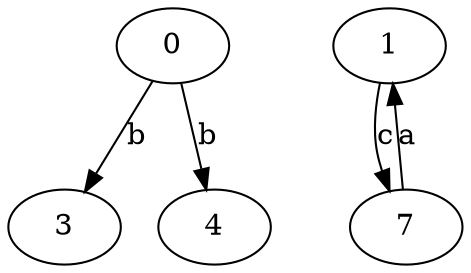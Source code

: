 strict digraph  {
0;
1;
3;
4;
7;
0 -> 3  [label=b];
0 -> 4  [label=b];
1 -> 7  [label=c];
7 -> 1  [label=a];
}
